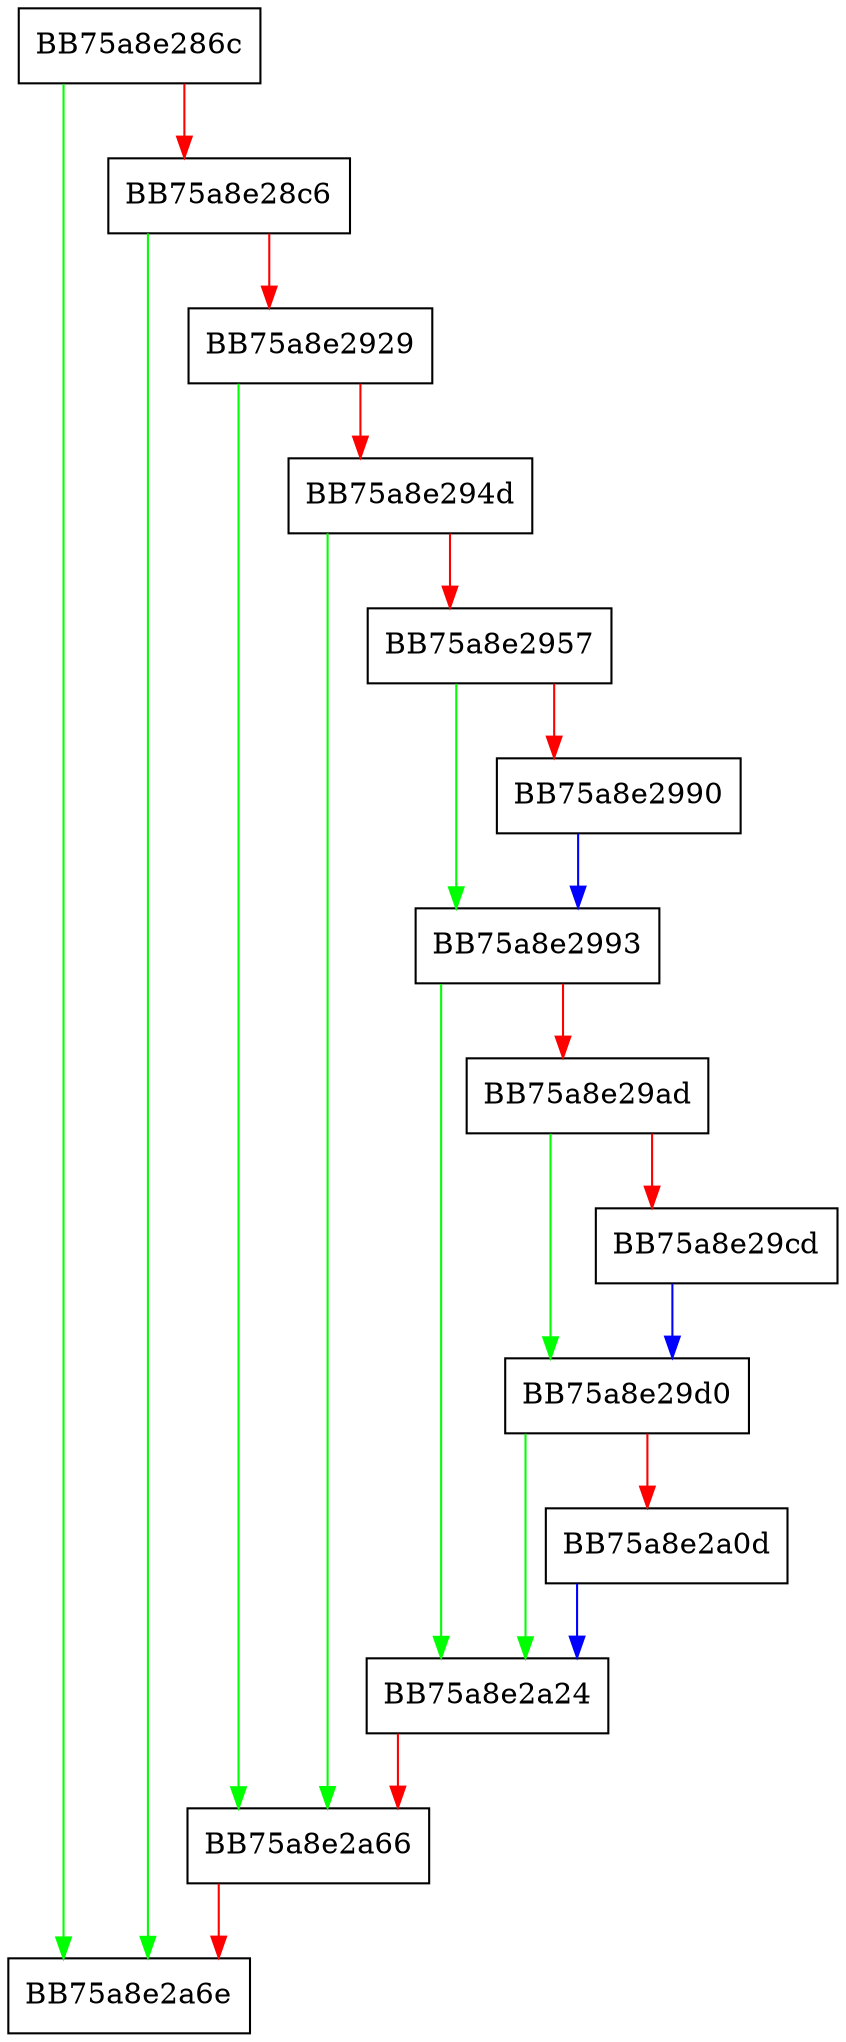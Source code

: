 digraph _make_processed_pid_event {
  node [shape="box"];
  graph [splines=ortho];
  BB75a8e286c -> BB75a8e2a6e [color="green"];
  BB75a8e286c -> BB75a8e28c6 [color="red"];
  BB75a8e28c6 -> BB75a8e2a6e [color="green"];
  BB75a8e28c6 -> BB75a8e2929 [color="red"];
  BB75a8e2929 -> BB75a8e2a66 [color="green"];
  BB75a8e2929 -> BB75a8e294d [color="red"];
  BB75a8e294d -> BB75a8e2a66 [color="green"];
  BB75a8e294d -> BB75a8e2957 [color="red"];
  BB75a8e2957 -> BB75a8e2993 [color="green"];
  BB75a8e2957 -> BB75a8e2990 [color="red"];
  BB75a8e2990 -> BB75a8e2993 [color="blue"];
  BB75a8e2993 -> BB75a8e2a24 [color="green"];
  BB75a8e2993 -> BB75a8e29ad [color="red"];
  BB75a8e29ad -> BB75a8e29d0 [color="green"];
  BB75a8e29ad -> BB75a8e29cd [color="red"];
  BB75a8e29cd -> BB75a8e29d0 [color="blue"];
  BB75a8e29d0 -> BB75a8e2a24 [color="green"];
  BB75a8e29d0 -> BB75a8e2a0d [color="red"];
  BB75a8e2a0d -> BB75a8e2a24 [color="blue"];
  BB75a8e2a24 -> BB75a8e2a66 [color="red"];
  BB75a8e2a66 -> BB75a8e2a6e [color="red"];
}